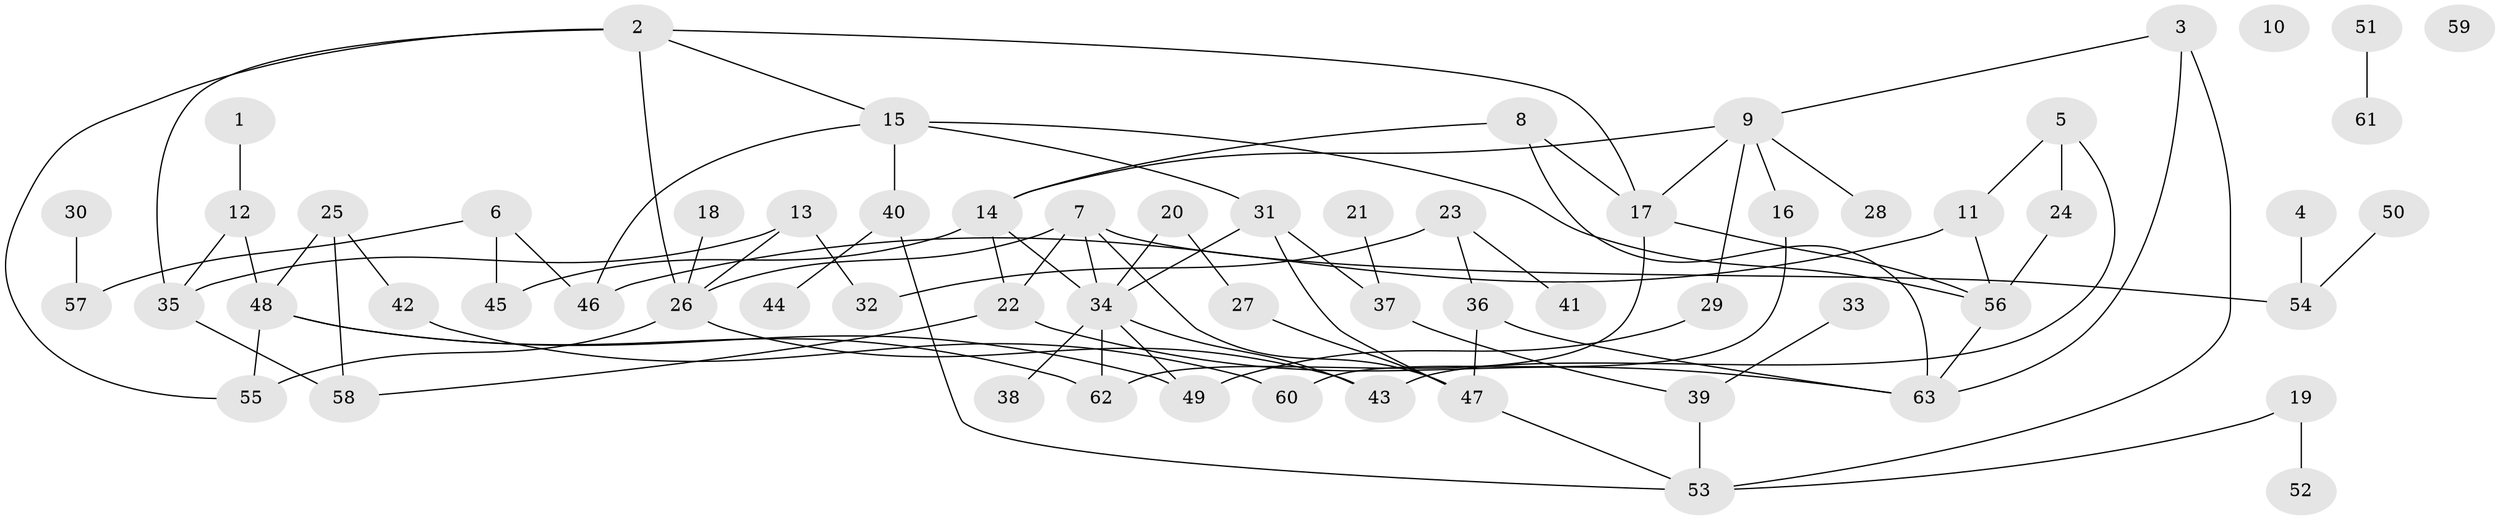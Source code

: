 // Generated by graph-tools (version 1.1) at 2025/00/03/09/25 03:00:48]
// undirected, 63 vertices, 89 edges
graph export_dot {
graph [start="1"]
  node [color=gray90,style=filled];
  1;
  2;
  3;
  4;
  5;
  6;
  7;
  8;
  9;
  10;
  11;
  12;
  13;
  14;
  15;
  16;
  17;
  18;
  19;
  20;
  21;
  22;
  23;
  24;
  25;
  26;
  27;
  28;
  29;
  30;
  31;
  32;
  33;
  34;
  35;
  36;
  37;
  38;
  39;
  40;
  41;
  42;
  43;
  44;
  45;
  46;
  47;
  48;
  49;
  50;
  51;
  52;
  53;
  54;
  55;
  56;
  57;
  58;
  59;
  60;
  61;
  62;
  63;
  1 -- 12;
  2 -- 15;
  2 -- 17;
  2 -- 26;
  2 -- 35;
  2 -- 55;
  3 -- 9;
  3 -- 53;
  3 -- 63;
  4 -- 54;
  5 -- 11;
  5 -- 24;
  5 -- 43;
  6 -- 45;
  6 -- 46;
  6 -- 57;
  7 -- 22;
  7 -- 26;
  7 -- 34;
  7 -- 47;
  7 -- 54;
  8 -- 14;
  8 -- 17;
  8 -- 63;
  9 -- 14;
  9 -- 16;
  9 -- 17;
  9 -- 28;
  9 -- 29;
  11 -- 46;
  11 -- 56;
  12 -- 35;
  12 -- 48;
  13 -- 26;
  13 -- 32;
  13 -- 35;
  14 -- 22;
  14 -- 34;
  14 -- 45;
  15 -- 31;
  15 -- 40;
  15 -- 46;
  15 -- 56;
  16 -- 60;
  17 -- 56;
  17 -- 62;
  18 -- 26;
  19 -- 52;
  19 -- 53;
  20 -- 27;
  20 -- 34;
  21 -- 37;
  22 -- 58;
  22 -- 63;
  23 -- 32;
  23 -- 36;
  23 -- 41;
  24 -- 56;
  25 -- 42;
  25 -- 48;
  25 -- 58;
  26 -- 43;
  26 -- 55;
  27 -- 47;
  29 -- 49;
  30 -- 57;
  31 -- 34;
  31 -- 37;
  31 -- 47;
  33 -- 39;
  34 -- 38;
  34 -- 43;
  34 -- 49;
  34 -- 62;
  35 -- 58;
  36 -- 47;
  36 -- 63;
  37 -- 39;
  39 -- 53;
  40 -- 44;
  40 -- 53;
  42 -- 60;
  47 -- 53;
  48 -- 49;
  48 -- 55;
  48 -- 62;
  50 -- 54;
  51 -- 61;
  56 -- 63;
}
